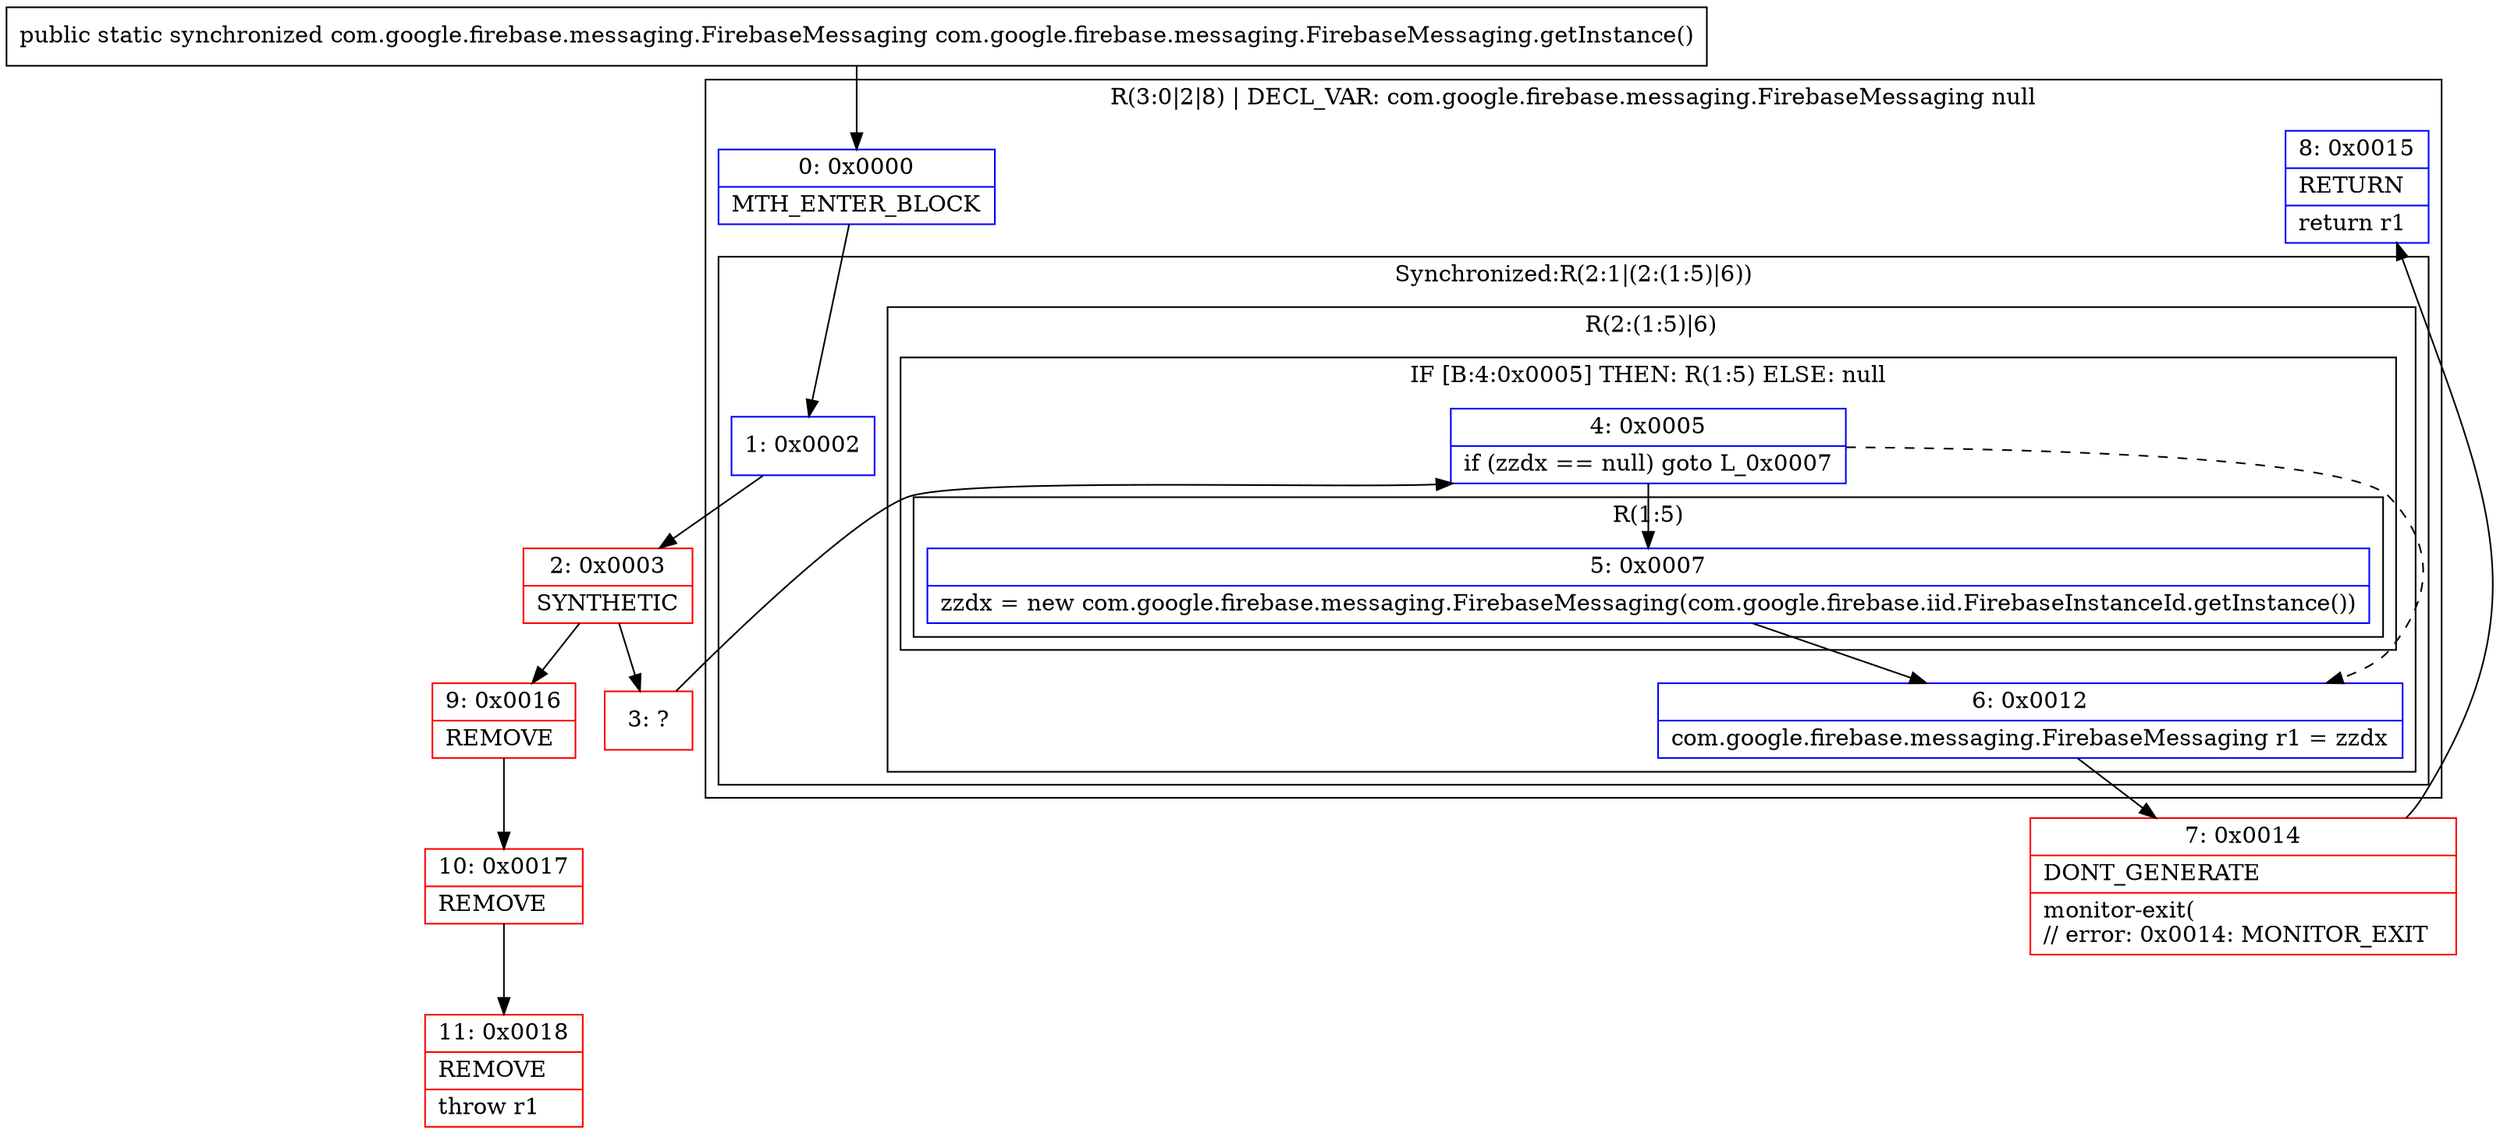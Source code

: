 digraph "CFG forcom.google.firebase.messaging.FirebaseMessaging.getInstance()Lcom\/google\/firebase\/messaging\/FirebaseMessaging;" {
subgraph cluster_Region_1681753627 {
label = "R(3:0|2|8) | DECL_VAR: com.google.firebase.messaging.FirebaseMessaging null\l";
node [shape=record,color=blue];
Node_0 [shape=record,label="{0\:\ 0x0000|MTH_ENTER_BLOCK\l}"];
subgraph cluster_SynchronizedRegion_1737354691 {
label = "Synchronized:R(2:1|(2:(1:5)|6))";
node [shape=record,color=blue];
Node_1 [shape=record,label="{1\:\ 0x0002}"];
subgraph cluster_Region_268345882 {
label = "R(2:(1:5)|6)";
node [shape=record,color=blue];
subgraph cluster_IfRegion_2109035328 {
label = "IF [B:4:0x0005] THEN: R(1:5) ELSE: null";
node [shape=record,color=blue];
Node_4 [shape=record,label="{4\:\ 0x0005|if (zzdx == null) goto L_0x0007\l}"];
subgraph cluster_Region_2032355240 {
label = "R(1:5)";
node [shape=record,color=blue];
Node_5 [shape=record,label="{5\:\ 0x0007|zzdx = new com.google.firebase.messaging.FirebaseMessaging(com.google.firebase.iid.FirebaseInstanceId.getInstance())\l}"];
}
}
Node_6 [shape=record,label="{6\:\ 0x0012|com.google.firebase.messaging.FirebaseMessaging r1 = zzdx\l}"];
}
}
Node_8 [shape=record,label="{8\:\ 0x0015|RETURN\l|return r1\l}"];
}
Node_2 [shape=record,color=red,label="{2\:\ 0x0003|SYNTHETIC\l}"];
Node_3 [shape=record,color=red,label="{3\:\ ?}"];
Node_7 [shape=record,color=red,label="{7\:\ 0x0014|DONT_GENERATE\l|monitor\-exit(\l\/\/ error: 0x0014: MONITOR_EXIT  \l}"];
Node_9 [shape=record,color=red,label="{9\:\ 0x0016|REMOVE\l}"];
Node_10 [shape=record,color=red,label="{10\:\ 0x0017|REMOVE\l}"];
Node_11 [shape=record,color=red,label="{11\:\ 0x0018|REMOVE\l|throw r1\l}"];
MethodNode[shape=record,label="{public static synchronized com.google.firebase.messaging.FirebaseMessaging com.google.firebase.messaging.FirebaseMessaging.getInstance() }"];
MethodNode -> Node_0;
Node_0 -> Node_1;
Node_1 -> Node_2;
Node_4 -> Node_5;
Node_4 -> Node_6[style=dashed];
Node_5 -> Node_6;
Node_6 -> Node_7;
Node_2 -> Node_3;
Node_2 -> Node_9;
Node_3 -> Node_4;
Node_7 -> Node_8;
Node_9 -> Node_10;
Node_10 -> Node_11;
}

